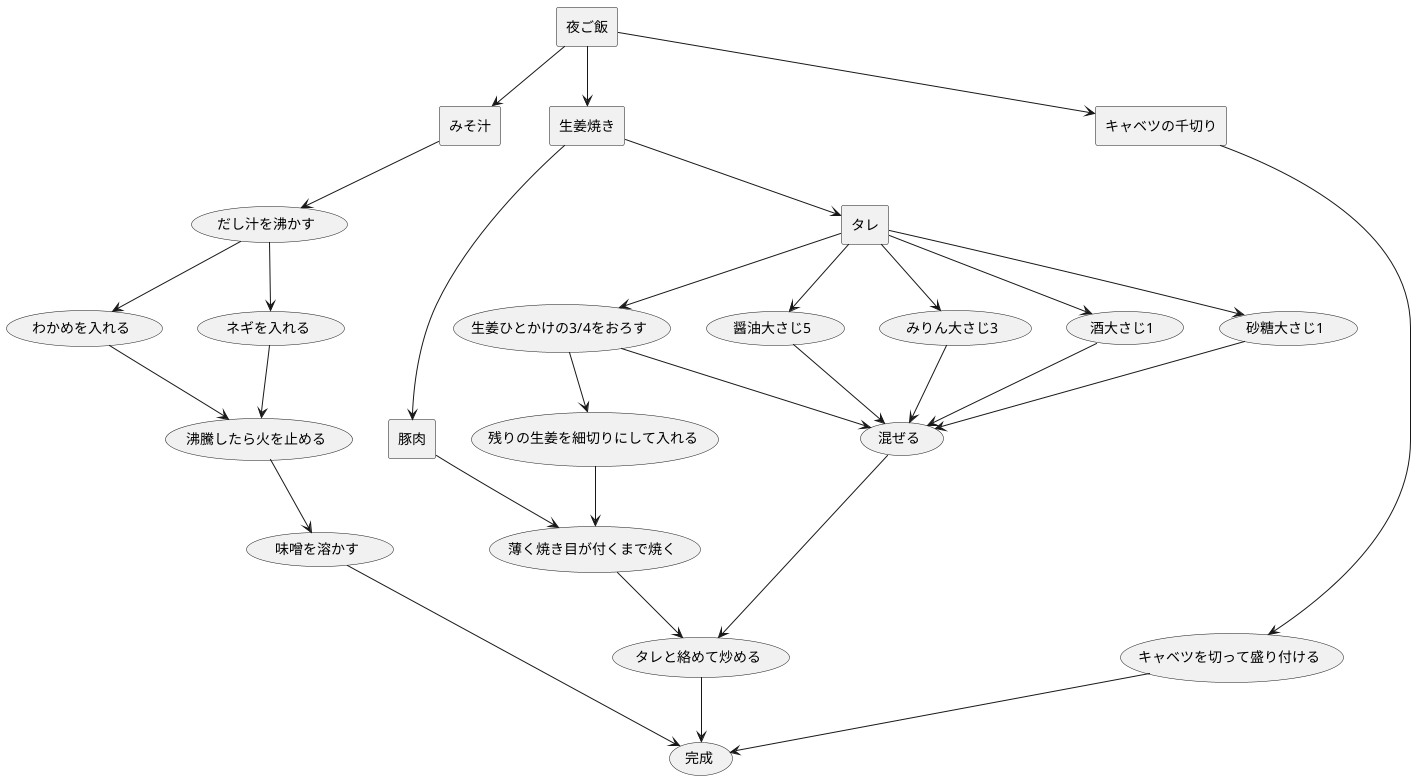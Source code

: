 @startuml
rectangle "夜ご飯" as 1
rectangle "みそ汁" as 2
usecase "だし汁を沸かす" as 3
usecase "わかめを入れる" as 4
usecase "沸騰したら火を止める" as 6
usecase "味噌を溶かす" as 7
usecase "完成" as 22
usecase "ネギを入れる" as 5
rectangle "生姜焼き" as 8
rectangle "豚肉" as 17
usecase "薄く焼き目が付くまで焼く" as 18
usecase "タレと絡めて炒める" as 19
rectangle "タレ" as 9
usecase "生姜ひとかけの3/4をおろす" as 10
usecase "残りの生姜を細切りにして入れる" as 11
usecase "混ぜる" as 16
usecase "醤油大さじ5" as 12
usecase "みりん大さじ3" as 13
usecase "酒大さじ1" as 14
usecase "砂糖大さじ1" as 15
rectangle "キャベツの千切り" as 20
usecase "キャベツを切って盛り付ける" as 21

1 --> 2
2 --> 3
3 --> 4
4 --> 6
6 --> 7
7 --> 22
3 --> 5
5 --> 6
1 --> 8
8 --> 17
17 --> 18
18 --> 19
19 --> 22
8 --> 9
9 --> 10
10 --> 11
11 --> 18
10 --> 16
16 --> 19
9 --> 12
12 --> 16
9 --> 13
13 --> 16
9 --> 14
14 --> 16
9 --> 15
15 --> 16
1 --> 20
20 --> 21
21 --> 22

@enduml

### 夜ご飯
### みそ汁
- [ ] だし汁を沸かす
- [ ] わかめを入れる
- [ ] ネギを入れる
- [ ] 沸騰したら火を止める
- [ ] 味噌を溶かす
### 生姜焼き
### タレ
- [ ] 生姜ひとかけの3/4をおろす
- [ ] 残りの生姜を細切りにして入れる
- [ ] 醤油大さじ5
- [ ] みりん大さじ3
- [ ] 酒大さじ1
- [ ] 砂糖大さじ1
- [ ] 混ぜる
### 豚肉
- [ ] 薄く焼き目が付くまで焼く
- [ ] タレと絡めて炒める
### キャベツの千切り
- [ ] キャベツを切って盛り付ける
- [ ] 完成

